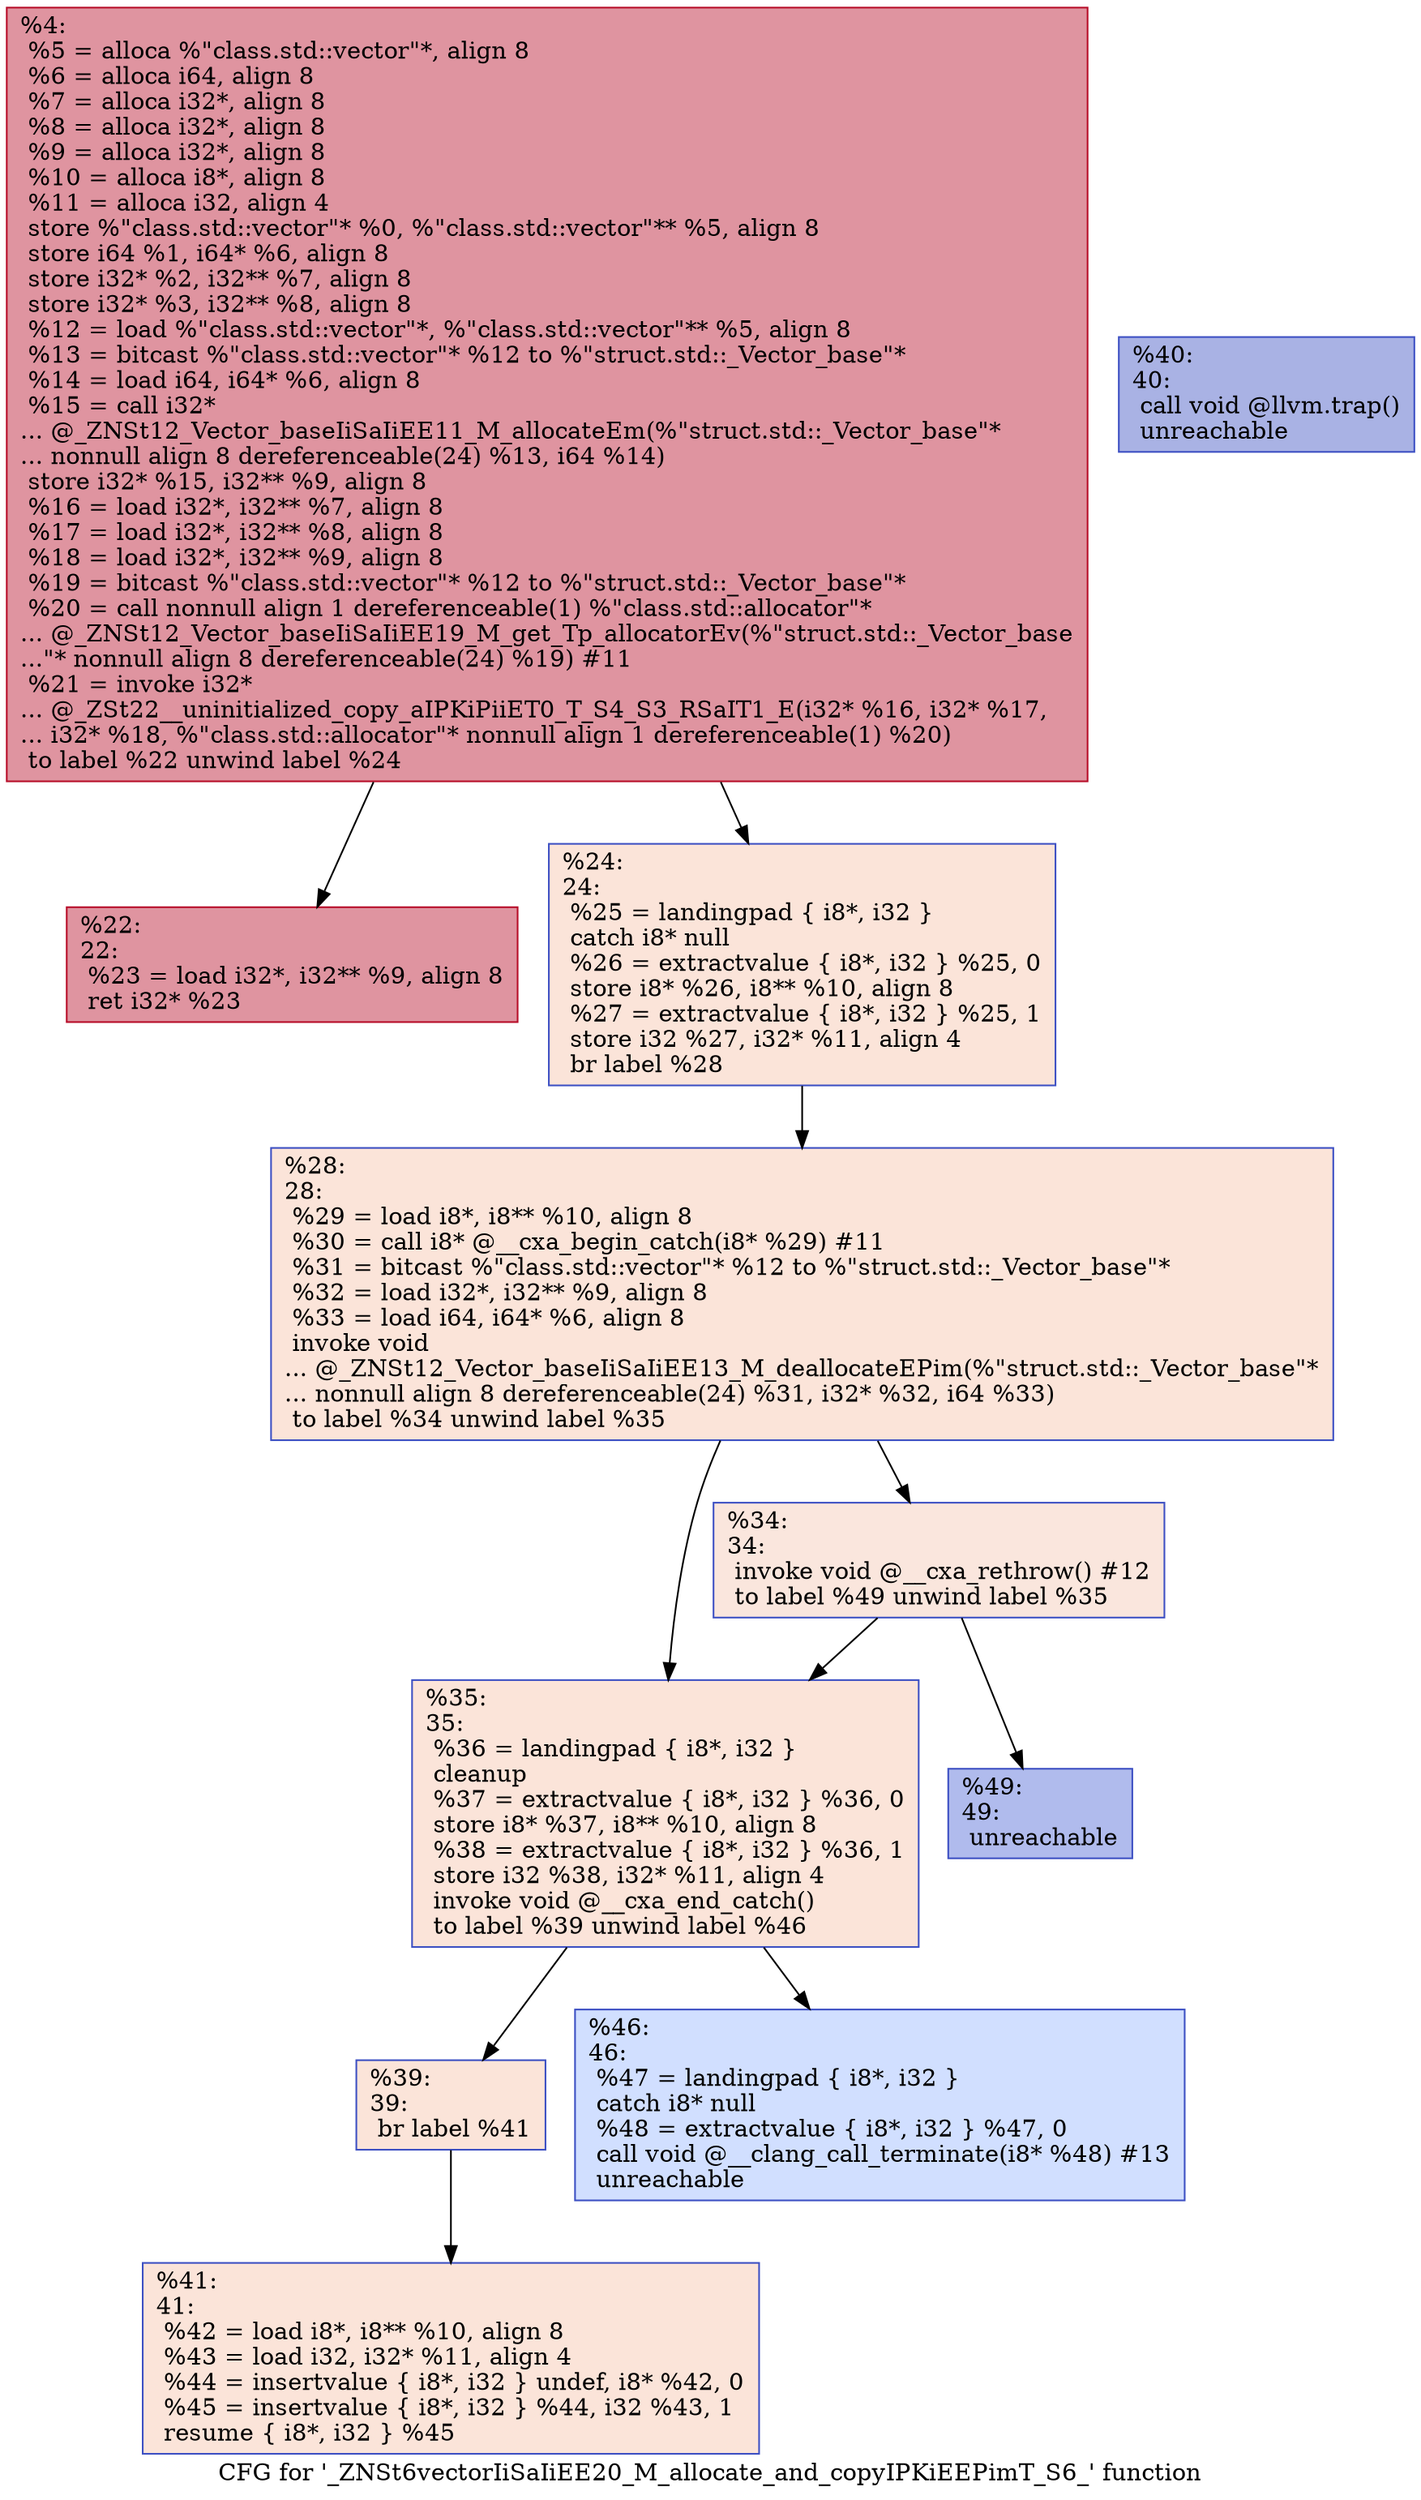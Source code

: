 digraph "CFG for '_ZNSt6vectorIiSaIiEE20_M_allocate_and_copyIPKiEEPimT_S6_' function" {
	label="CFG for '_ZNSt6vectorIiSaIiEE20_M_allocate_and_copyIPKiEEPimT_S6_' function";

	Node0x5617d7832350 [shape=record,color="#b70d28ff", style=filled, fillcolor="#b70d2870",label="{%4:\l  %5 = alloca %\"class.std::vector\"*, align 8\l  %6 = alloca i64, align 8\l  %7 = alloca i32*, align 8\l  %8 = alloca i32*, align 8\l  %9 = alloca i32*, align 8\l  %10 = alloca i8*, align 8\l  %11 = alloca i32, align 4\l  store %\"class.std::vector\"* %0, %\"class.std::vector\"** %5, align 8\l  store i64 %1, i64* %6, align 8\l  store i32* %2, i32** %7, align 8\l  store i32* %3, i32** %8, align 8\l  %12 = load %\"class.std::vector\"*, %\"class.std::vector\"** %5, align 8\l  %13 = bitcast %\"class.std::vector\"* %12 to %\"struct.std::_Vector_base\"*\l  %14 = load i64, i64* %6, align 8\l  %15 = call i32*\l... @_ZNSt12_Vector_baseIiSaIiEE11_M_allocateEm(%\"struct.std::_Vector_base\"*\l... nonnull align 8 dereferenceable(24) %13, i64 %14)\l  store i32* %15, i32** %9, align 8\l  %16 = load i32*, i32** %7, align 8\l  %17 = load i32*, i32** %8, align 8\l  %18 = load i32*, i32** %9, align 8\l  %19 = bitcast %\"class.std::vector\"* %12 to %\"struct.std::_Vector_base\"*\l  %20 = call nonnull align 1 dereferenceable(1) %\"class.std::allocator\"*\l... @_ZNSt12_Vector_baseIiSaIiEE19_M_get_Tp_allocatorEv(%\"struct.std::_Vector_base\l...\"* nonnull align 8 dereferenceable(24) %19) #11\l  %21 = invoke i32*\l... @_ZSt22__uninitialized_copy_aIPKiPiiET0_T_S4_S3_RSaIT1_E(i32* %16, i32* %17,\l... i32* %18, %\"class.std::allocator\"* nonnull align 1 dereferenceable(1) %20)\l          to label %22 unwind label %24\l}"];
	Node0x5617d7832350 -> Node0x5617d7833110;
	Node0x5617d7832350 -> Node0x5617d7833160;
	Node0x5617d7833110 [shape=record,color="#b70d28ff", style=filled, fillcolor="#b70d2870",label="{%22:\l22:                                               \l  %23 = load i32*, i32** %9, align 8\l  ret i32* %23\l}"];
	Node0x5617d7833160 [shape=record,color="#3d50c3ff", style=filled, fillcolor="#f5c1a970",label="{%24:\l24:                                               \l  %25 = landingpad \{ i8*, i32 \}\l          catch i8* null\l  %26 = extractvalue \{ i8*, i32 \} %25, 0\l  store i8* %26, i8** %10, align 8\l  %27 = extractvalue \{ i8*, i32 \} %25, 1\l  store i32 %27, i32* %11, align 4\l  br label %28\l}"];
	Node0x5617d7833160 -> Node0x5617d78336d0;
	Node0x5617d78336d0 [shape=record,color="#3d50c3ff", style=filled, fillcolor="#f5c1a970",label="{%28:\l28:                                               \l  %29 = load i8*, i8** %10, align 8\l  %30 = call i8* @__cxa_begin_catch(i8* %29) #11\l  %31 = bitcast %\"class.std::vector\"* %12 to %\"struct.std::_Vector_base\"*\l  %32 = load i32*, i32** %9, align 8\l  %33 = load i64, i64* %6, align 8\l  invoke void\l... @_ZNSt12_Vector_baseIiSaIiEE13_M_deallocateEPim(%\"struct.std::_Vector_base\"*\l... nonnull align 8 dereferenceable(24) %31, i32* %32, i64 %33)\l          to label %34 unwind label %35\l}"];
	Node0x5617d78336d0 -> Node0x5617d7833a70;
	Node0x5617d78336d0 -> Node0x5617d7833ac0;
	Node0x5617d7833a70 [shape=record,color="#3d50c3ff", style=filled, fillcolor="#f3c7b170",label="{%34:\l34:                                               \l  invoke void @__cxa_rethrow() #12\l          to label %49 unwind label %35\l}"];
	Node0x5617d7833a70 -> Node0x5617d7833ce0;
	Node0x5617d7833a70 -> Node0x5617d7833ac0;
	Node0x5617d7833ac0 [shape=record,color="#3d50c3ff", style=filled, fillcolor="#f5c1a970",label="{%35:\l35:                                               \l  %36 = landingpad \{ i8*, i32 \}\l          cleanup\l  %37 = extractvalue \{ i8*, i32 \} %36, 0\l  store i8* %37, i8** %10, align 8\l  %38 = extractvalue \{ i8*, i32 \} %36, 1\l  store i32 %38, i32* %11, align 4\l  invoke void @__cxa_end_catch()\l          to label %39 unwind label %46\l}"];
	Node0x5617d7833ac0 -> Node0x5617d78341c0;
	Node0x5617d7833ac0 -> Node0x5617d7834210;
	Node0x5617d78341c0 [shape=record,color="#3d50c3ff", style=filled, fillcolor="#f5c1a970",label="{%39:\l39:                                               \l  br label %41\l}"];
	Node0x5617d78341c0 -> Node0x5617d7834460;
	Node0x5617d7834520 [shape=record,color="#3d50c3ff", style=filled, fillcolor="#3d50c370",label="{%40:\l40:                                               \l  call void @llvm.trap()\l  unreachable\l}"];
	Node0x5617d7834460 [shape=record,color="#3d50c3ff", style=filled, fillcolor="#f5c1a970",label="{%41:\l41:                                               \l  %42 = load i8*, i8** %10, align 8\l  %43 = load i32, i32* %11, align 4\l  %44 = insertvalue \{ i8*, i32 \} undef, i8* %42, 0\l  %45 = insertvalue \{ i8*, i32 \} %44, i32 %43, 1\l  resume \{ i8*, i32 \} %45\l}"];
	Node0x5617d7834210 [shape=record,color="#3d50c3ff", style=filled, fillcolor="#96b7ff70",label="{%46:\l46:                                               \l  %47 = landingpad \{ i8*, i32 \}\l          catch i8* null\l  %48 = extractvalue \{ i8*, i32 \} %47, 0\l  call void @__clang_call_terminate(i8* %48) #13\l  unreachable\l}"];
	Node0x5617d7833ce0 [shape=record,color="#3d50c3ff", style=filled, fillcolor="#4c66d670",label="{%49:\l49:                                               \l  unreachable\l}"];
}
